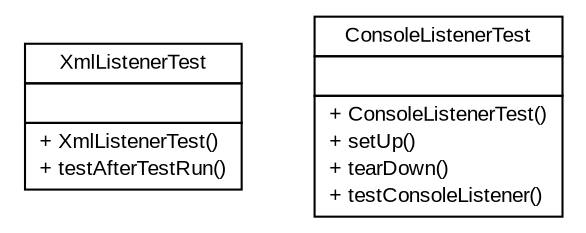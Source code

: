 #!/usr/local/bin/dot
#
# Class diagram 
# Generated by UMLGraph version R5_6 (http://www.umlgraph.org/)
#

digraph G {
	edge [fontname="arial",fontsize=10,labelfontname="arial",labelfontsize=10];
	node [fontname="arial",fontsize=10,shape=plaintext];
	nodesep=0.25;
	ranksep=0.5;
	// com.github.mkolisnyk.muto.reporter.listeners.XmlListenerTest
	c113 [label=<<table title="com.github.mkolisnyk.muto.reporter.listeners.XmlListenerTest" border="0" cellborder="1" cellspacing="0" cellpadding="2" port="p" href="./XmlListenerTest.html">
		<tr><td><table border="0" cellspacing="0" cellpadding="1">
<tr><td align="center" balign="center"> XmlListenerTest </td></tr>
		</table></td></tr>
		<tr><td><table border="0" cellspacing="0" cellpadding="1">
<tr><td align="left" balign="left">  </td></tr>
		</table></td></tr>
		<tr><td><table border="0" cellspacing="0" cellpadding="1">
<tr><td align="left" balign="left"> + XmlListenerTest() </td></tr>
<tr><td align="left" balign="left"> + testAfterTestRun() </td></tr>
		</table></td></tr>
		</table>>, URL="./XmlListenerTest.html", fontname="arial", fontcolor="black", fontsize=10.0];
	// com.github.mkolisnyk.muto.reporter.listeners.ConsoleListenerTest
	c114 [label=<<table title="com.github.mkolisnyk.muto.reporter.listeners.ConsoleListenerTest" border="0" cellborder="1" cellspacing="0" cellpadding="2" port="p" href="./ConsoleListenerTest.html">
		<tr><td><table border="0" cellspacing="0" cellpadding="1">
<tr><td align="center" balign="center"> ConsoleListenerTest </td></tr>
		</table></td></tr>
		<tr><td><table border="0" cellspacing="0" cellpadding="1">
<tr><td align="left" balign="left">  </td></tr>
		</table></td></tr>
		<tr><td><table border="0" cellspacing="0" cellpadding="1">
<tr><td align="left" balign="left"> + ConsoleListenerTest() </td></tr>
<tr><td align="left" balign="left"> + setUp() </td></tr>
<tr><td align="left" balign="left"> + tearDown() </td></tr>
<tr><td align="left" balign="left"> + testConsoleListener() </td></tr>
		</table></td></tr>
		</table>>, URL="./ConsoleListenerTest.html", fontname="arial", fontcolor="black", fontsize=10.0];
}


